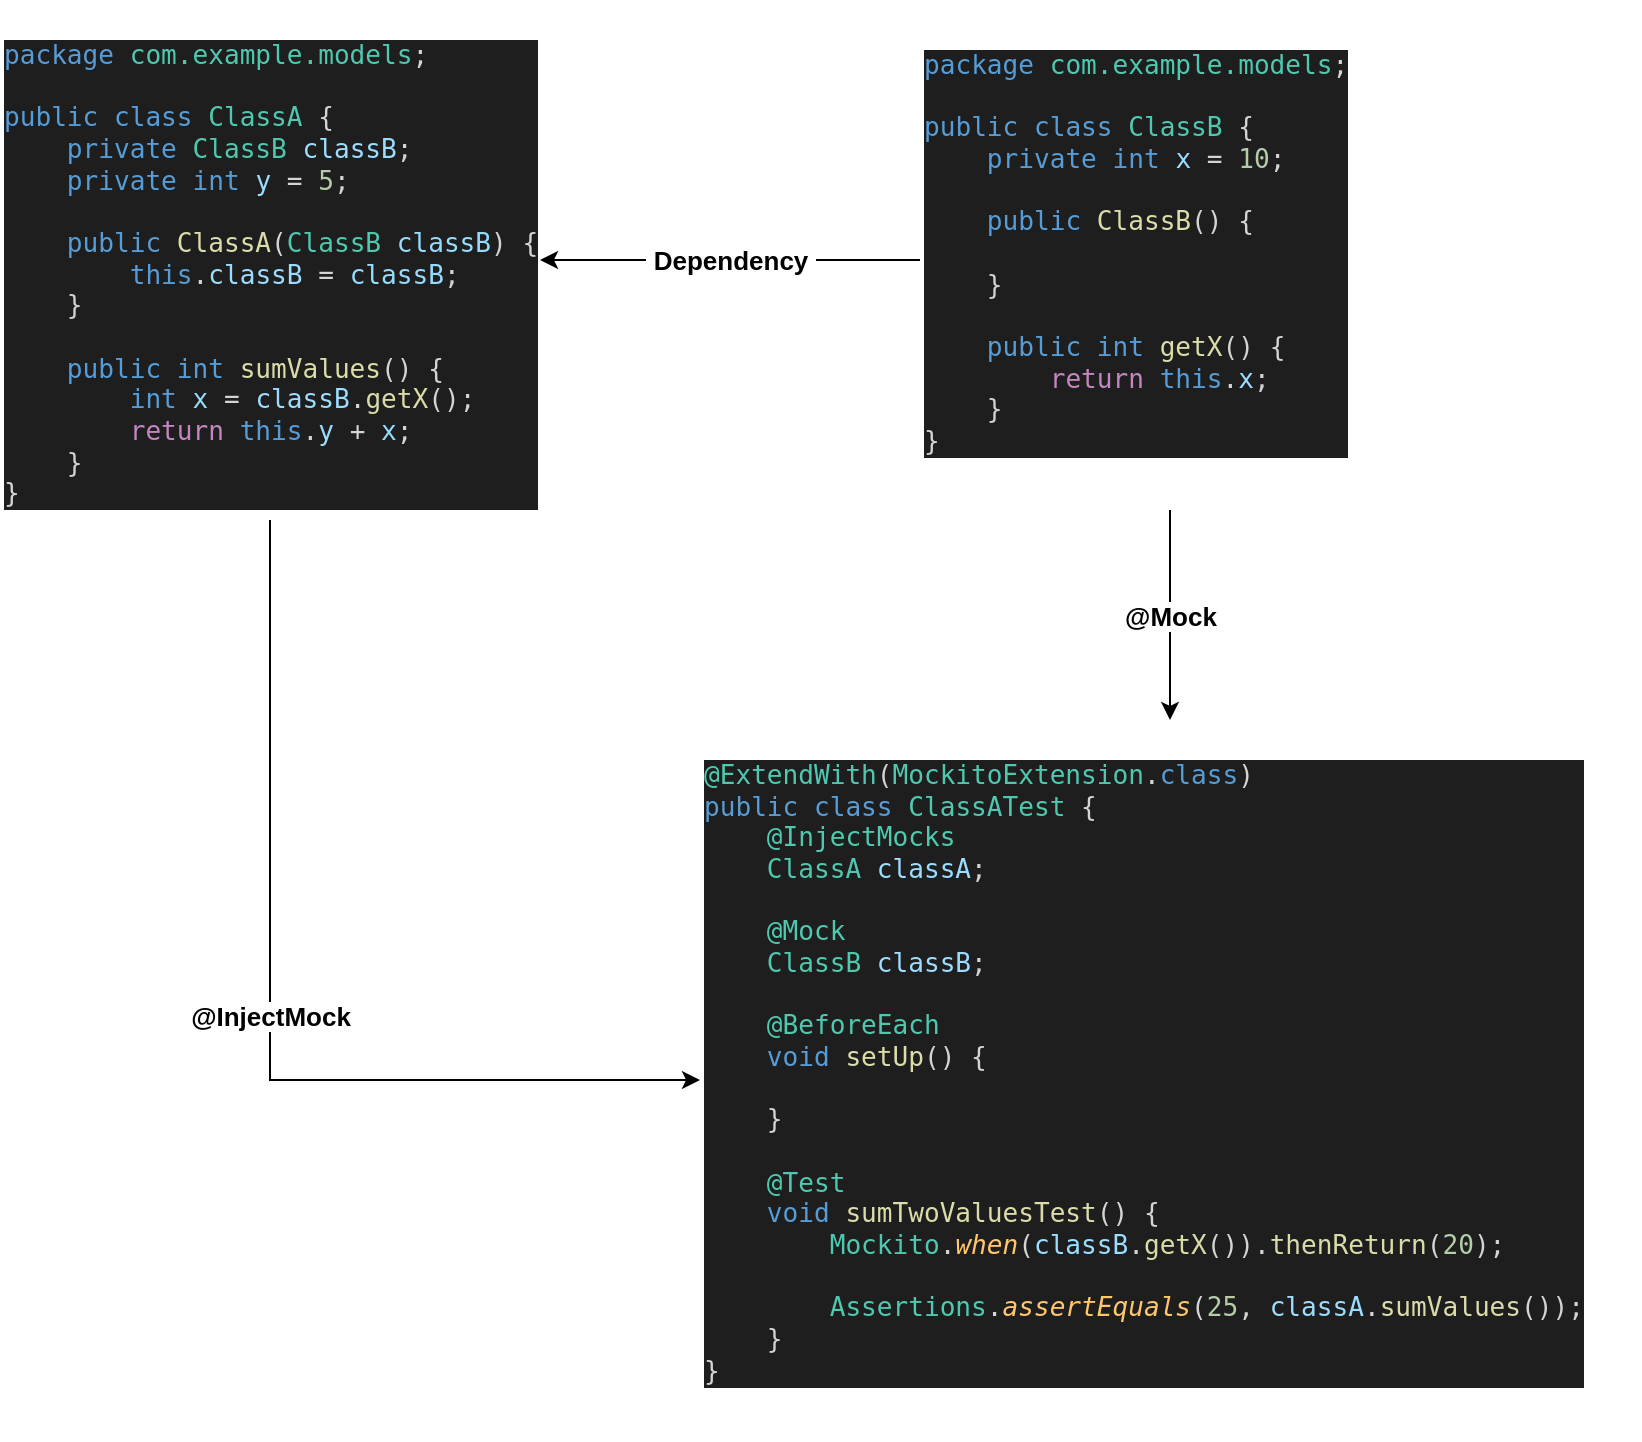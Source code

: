 <mxfile version="24.7.8">
  <diagram name="Page-1" id="sA4Qd_rMw4weMCcBGitS">
    <mxGraphModel dx="2082" dy="1187" grid="1" gridSize="10" guides="1" tooltips="1" connect="1" arrows="1" fold="1" page="1" pageScale="1" pageWidth="850" pageHeight="1100" math="0" shadow="0">
      <root>
        <mxCell id="0" />
        <mxCell id="1" parent="0" />
        <mxCell id="kbqDJfVuW1tMjwY6HwHi-7" value="@InjectMock" style="edgeStyle=orthogonalEdgeStyle;rounded=0;orthogonalLoop=1;jettySize=auto;html=1;entryX=0;entryY=0.5;entryDx=0;entryDy=0;fontStyle=1;fontSize=13;" edge="1" parent="1" source="kbqDJfVuW1tMjwY6HwHi-3" target="kbqDJfVuW1tMjwY6HwHi-5">
          <mxGeometry relative="1" as="geometry">
            <Array as="points">
              <mxPoint x="-125" y="810" />
            </Array>
          </mxGeometry>
        </mxCell>
        <UserObject label="&lt;div style=&quot;background-color:#1e1e1e;color:#d4d4d4&quot;&gt;&lt;pre style=&quot;font-family:&#39;JetBrains Mono&#39;,monospace;font-size:9.8pt;&quot;&gt;&lt;span style=&quot;color:#569cd6;&quot;&gt;package &lt;/span&gt;&lt;span style=&quot;color:#4ec9b0;&quot;&gt;com.example.models&lt;/span&gt;;&lt;br&gt;&lt;br&gt;&lt;span style=&quot;color:#569cd6;&quot;&gt;public class &lt;/span&gt;&lt;span style=&quot;color:#4ec9b0;&quot;&gt;ClassA &lt;/span&gt;{&lt;br&gt;    &lt;span style=&quot;color:#569cd6;&quot;&gt;private &lt;/span&gt;&lt;span style=&quot;color:#4ec9b0;&quot;&gt;ClassB &lt;/span&gt;&lt;span style=&quot;color:#9cdcfe;&quot;&gt;classB&lt;/span&gt;;&lt;br&gt;    &lt;span style=&quot;color:#569cd6;&quot;&gt;private int &lt;/span&gt;&lt;span style=&quot;color:#9cdcfe;&quot;&gt;y &lt;/span&gt;= &lt;span style=&quot;color:#b4cda8;&quot;&gt;5&lt;/span&gt;;&lt;br&gt;&lt;br&gt;    &lt;span style=&quot;color:#569cd6;&quot;&gt;public &lt;/span&gt;&lt;span style=&quot;color:#dcdcaa;&quot;&gt;ClassA&lt;/span&gt;(&lt;span style=&quot;color:#4ec9b0;&quot;&gt;ClassB &lt;/span&gt;&lt;span style=&quot;color:#94dbfd;&quot;&gt;classB&lt;/span&gt;) {&lt;br&gt;        &lt;span style=&quot;color:#569cd6;&quot;&gt;this&lt;/span&gt;.&lt;span style=&quot;color:#9cdcfe;&quot;&gt;classB &lt;/span&gt;= &lt;span style=&quot;color:#94dbfd;&quot;&gt;classB&lt;/span&gt;;&lt;br&gt;    }&lt;br&gt;&lt;br&gt;    &lt;span style=&quot;color:#569cd6;&quot;&gt;public int &lt;/span&gt;&lt;span style=&quot;color:#dcdcaa;&quot;&gt;sumValues&lt;/span&gt;() {&lt;br&gt;        &lt;span style=&quot;color:#569cd6;&quot;&gt;int &lt;/span&gt;&lt;span style=&quot;color:#94dbfd;&quot;&gt;x &lt;/span&gt;= &lt;span style=&quot;color:#9cdcfe;&quot;&gt;classB&lt;/span&gt;.&lt;span style=&quot;color:#dbdbaa;&quot;&gt;getX&lt;/span&gt;();&lt;br&gt;        &lt;span style=&quot;color:#c586c0;&quot;&gt;return &lt;/span&gt;&lt;span style=&quot;color:#569cd6;&quot;&gt;this&lt;/span&gt;.&lt;span style=&quot;color:#9cdcfe;&quot;&gt;y &lt;/span&gt;+ &lt;span style=&quot;color:#94dbfd;&quot;&gt;x&lt;/span&gt;;&lt;br&gt;    }&lt;br&gt;}&lt;br&gt;&lt;/pre&gt;&lt;/div&gt;" link="&lt;div style=&quot;background-color:#1e1e1e;color:#d4d4d4&quot;&gt;&lt;pre style=&quot;font-family:&#39;JetBrains Mono&#39;,monospace;font-size:9.8pt;&quot;&gt;&lt;span style=&quot;color:#569cd6;&quot;&gt;package &lt;/span&gt;&lt;span style=&quot;color:#4ec9b0;&quot;&gt;com.example.models&lt;/span&gt;;&lt;br&gt;&lt;br&gt;&lt;span style=&quot;color:#569cd6;&quot;&gt;public class &lt;/span&gt;&lt;span style=&quot;color:#4ec9b0;&quot;&gt;ClassA &lt;/span&gt;{&lt;br&gt;    &lt;span style=&quot;color:#569cd6;&quot;&gt;private &lt;/span&gt;&lt;span style=&quot;color:#4ec9b0;&quot;&gt;ClassB &lt;/span&gt;&lt;span style=&quot;color:#9cdcfe;&quot;&gt;classB&lt;/span&gt;;&lt;br&gt;    &lt;span style=&quot;color:#569cd6;&quot;&gt;private int &lt;/span&gt;&lt;span style=&quot;color:#9cdcfe;&quot;&gt;y &lt;/span&gt;= &lt;span style=&quot;color:#b4cda8;&quot;&gt;5&lt;/span&gt;;&lt;br&gt;&lt;br&gt;    &lt;span style=&quot;color:#569cd6;&quot;&gt;public &lt;/span&gt;&lt;span style=&quot;color:#dcdcaa;&quot;&gt;ClassA&lt;/span&gt;(&lt;span style=&quot;color:#4ec9b0;&quot;&gt;ClassB &lt;/span&gt;&lt;span style=&quot;color:#94dbfd;&quot;&gt;classB&lt;/span&gt;) {&lt;br&gt;        &lt;span style=&quot;color:#569cd6;&quot;&gt;this&lt;/span&gt;.&lt;span style=&quot;color:#9cdcfe;&quot;&gt;classB &lt;/span&gt;= &lt;span style=&quot;color:#94dbfd;&quot;&gt;classB&lt;/span&gt;;&lt;br&gt;    }&lt;br&gt;&lt;br&gt;    &lt;span style=&quot;color:#569cd6;&quot;&gt;public int &lt;/span&gt;&lt;span style=&quot;color:#dcdcaa;&quot;&gt;sumValues&lt;/span&gt;() {&lt;br&gt;        &lt;span style=&quot;color:#569cd6;&quot;&gt;int &lt;/span&gt;&lt;span style=&quot;color:#94dbfd;&quot;&gt;x &lt;/span&gt;= &lt;span style=&quot;color:#9cdcfe;&quot;&gt;classB&lt;/span&gt;.&lt;span style=&quot;color:#dbdbaa;&quot;&gt;getX&lt;/span&gt;();&lt;br&gt;        &lt;span style=&quot;color:#c586c0;&quot;&gt;return &lt;/span&gt;&lt;span style=&quot;color:#569cd6;&quot;&gt;this&lt;/span&gt;.&lt;span style=&quot;color:#9cdcfe;&quot;&gt;y &lt;/span&gt;+ &lt;span style=&quot;color:#94dbfd;&quot;&gt;x&lt;/span&gt;;&lt;br&gt;    }&lt;br&gt;}&lt;br&gt;&lt;/pre&gt;&lt;/div&gt;" id="kbqDJfVuW1tMjwY6HwHi-3">
          <mxCell style="text;whiteSpace=wrap;html=1;" vertex="1" parent="1">
            <mxGeometry x="-260" y="270" width="270" height="260" as="geometry" />
          </mxCell>
        </UserObject>
        <mxCell id="kbqDJfVuW1tMjwY6HwHi-6" value="&amp;nbsp;Dependency&amp;nbsp;" style="edgeStyle=orthogonalEdgeStyle;rounded=0;orthogonalLoop=1;jettySize=auto;html=1;fontStyle=1;fontSize=13;" edge="1" parent="1" source="kbqDJfVuW1tMjwY6HwHi-4" target="kbqDJfVuW1tMjwY6HwHi-3">
          <mxGeometry relative="1" as="geometry" />
        </mxCell>
        <mxCell id="kbqDJfVuW1tMjwY6HwHi-8" value="@Mock" style="edgeStyle=orthogonalEdgeStyle;rounded=0;orthogonalLoop=1;jettySize=auto;html=1;fontStyle=1;fontSize=13;" edge="1" parent="1" source="kbqDJfVuW1tMjwY6HwHi-4" target="kbqDJfVuW1tMjwY6HwHi-5">
          <mxGeometry relative="1" as="geometry" />
        </mxCell>
        <UserObject label="&lt;div style=&quot;background-color:#1e1e1e;color:#d4d4d4&quot;&gt;&lt;pre style=&quot;font-family:&#39;JetBrains Mono&#39;,monospace;font-size:9.8pt;&quot;&gt;&lt;span style=&quot;color:#569cd6;&quot;&gt;package &lt;/span&gt;&lt;span style=&quot;color:#4ec9b0;&quot;&gt;com.example.models&lt;/span&gt;;&lt;br&gt;&lt;br&gt;&lt;span style=&quot;color:#569cd6;&quot;&gt;public class &lt;/span&gt;&lt;span style=&quot;color:#4ec9b0;&quot;&gt;ClassB &lt;/span&gt;{&lt;br&gt;    &lt;span style=&quot;color:#569cd6;&quot;&gt;private int &lt;/span&gt;&lt;span style=&quot;color:#9cdcfe;&quot;&gt;x &lt;/span&gt;= &lt;span style=&quot;color:#b4cda8;&quot;&gt;10&lt;/span&gt;;&lt;br&gt;&lt;br&gt;    &lt;span style=&quot;color:#569cd6;&quot;&gt;public &lt;/span&gt;&lt;span style=&quot;color:#dcdcaa;&quot;&gt;ClassB&lt;/span&gt;() {&lt;br&gt;&lt;br&gt;    }&lt;br&gt;&lt;br&gt;    &lt;span style=&quot;color:#569cd6;&quot;&gt;public int &lt;/span&gt;&lt;span style=&quot;color:#dcdcaa;&quot;&gt;getX&lt;/span&gt;() {&lt;br&gt;        &lt;span style=&quot;color:#c586c0;&quot;&gt;return &lt;/span&gt;&lt;span style=&quot;color:#569cd6;&quot;&gt;this&lt;/span&gt;.&lt;span style=&quot;color:#9cdcfe;&quot;&gt;x&lt;/span&gt;;&lt;br&gt;    }&lt;br&gt;}&lt;br&gt;&lt;/pre&gt;&lt;/div&gt;" link="&lt;div style=&quot;background-color:#1e1e1e;color:#d4d4d4&quot;&gt;&lt;pre style=&quot;font-family:&#39;JetBrains Mono&#39;,monospace;font-size:9.8pt;&quot;&gt;&lt;span style=&quot;color:#569cd6;&quot;&gt;package &lt;/span&gt;&lt;span style=&quot;color:#4ec9b0;&quot;&gt;com.example.models&lt;/span&gt;;&lt;br&gt;&lt;br&gt;&lt;span style=&quot;color:#569cd6;&quot;&gt;public class &lt;/span&gt;&lt;span style=&quot;color:#4ec9b0;&quot;&gt;ClassB &lt;/span&gt;{&lt;br&gt;    &lt;span style=&quot;color:#569cd6;&quot;&gt;private int &lt;/span&gt;&lt;span style=&quot;color:#9cdcfe;&quot;&gt;x &lt;/span&gt;= &lt;span style=&quot;color:#b4cda8;&quot;&gt;10&lt;/span&gt;;&lt;br&gt;&lt;br&gt;    &lt;span style=&quot;color:#569cd6;&quot;&gt;public &lt;/span&gt;&lt;span style=&quot;color:#dcdcaa;&quot;&gt;ClassB&lt;/span&gt;() {&lt;br&gt;&lt;br&gt;    }&lt;br&gt;&lt;br&gt;    &lt;span style=&quot;color:#569cd6;&quot;&gt;public int &lt;/span&gt;&lt;span style=&quot;color:#dcdcaa;&quot;&gt;getX&lt;/span&gt;() {&lt;br&gt;        &lt;span style=&quot;color:#c586c0;&quot;&gt;return &lt;/span&gt;&lt;span style=&quot;color:#569cd6;&quot;&gt;this&lt;/span&gt;.&lt;span style=&quot;color:#9cdcfe;&quot;&gt;x&lt;/span&gt;;&lt;br&gt;    }&lt;br&gt;}&lt;br&gt;&lt;/pre&gt;&lt;/div&gt;" id="kbqDJfVuW1tMjwY6HwHi-4">
          <mxCell style="text;whiteSpace=wrap;html=1;" vertex="1" parent="1">
            <mxGeometry x="200" y="275" width="250" height="250" as="geometry" />
          </mxCell>
        </UserObject>
        <mxCell id="kbqDJfVuW1tMjwY6HwHi-5" value="&lt;div style=&quot;background-color:#1e1e1e;color:#d4d4d4&quot;&gt;&lt;pre style=&quot;font-family:&#39;JetBrains Mono&#39;,monospace;font-size:9.8pt;&quot;&gt;&lt;span style=&quot;color:#4ec9b0;&quot;&gt;@ExtendWith&lt;/span&gt;(&lt;span style=&quot;color:#4ec9b0;&quot;&gt;MockitoExtension&lt;/span&gt;.&lt;span style=&quot;color:#569cd6;&quot;&gt;class&lt;/span&gt;)&lt;br&gt;&lt;span style=&quot;color:#569cd6;&quot;&gt;public class &lt;/span&gt;&lt;span style=&quot;color:#4ec9b0;&quot;&gt;ClassATest &lt;/span&gt;{&lt;br&gt;    &lt;span style=&quot;color:#4ec9b0;&quot;&gt;@InjectMocks&lt;br&gt;&lt;/span&gt;&lt;span style=&quot;color:#4ec9b0;&quot;&gt;    ClassA &lt;/span&gt;&lt;span style=&quot;color:#9cdcfe;&quot;&gt;classA&lt;/span&gt;;&lt;br&gt;&lt;br&gt;    &lt;span style=&quot;color:#4ec9b0;&quot;&gt;@Mock&lt;br&gt;&lt;/span&gt;&lt;span style=&quot;color:#4ec9b0;&quot;&gt;    ClassB &lt;/span&gt;&lt;span style=&quot;color:#9cdcfe;&quot;&gt;classB&lt;/span&gt;;&lt;br&gt;&lt;br&gt;    &lt;span style=&quot;color:#4ec9b0;&quot;&gt;@BeforeEach&lt;br&gt;&lt;/span&gt;&lt;span style=&quot;color:#4ec9b0;&quot;&gt;    &lt;/span&gt;&lt;span style=&quot;color:#569cd6;&quot;&gt;void &lt;/span&gt;&lt;span style=&quot;color:#dcdcaa;&quot;&gt;setUp&lt;/span&gt;() {&lt;br&gt;&lt;br&gt;    }&lt;br&gt;&lt;br&gt;    &lt;span style=&quot;color:#4ec9b0;&quot;&gt;@Test&lt;br&gt;&lt;/span&gt;&lt;span style=&quot;color:#4ec9b0;&quot;&gt;    &lt;/span&gt;&lt;span style=&quot;color:#569cd6;&quot;&gt;void &lt;/span&gt;&lt;span style=&quot;color:#dcdcaa;&quot;&gt;sumTwoValuesTest&lt;/span&gt;() {&lt;br&gt;        &lt;span style=&quot;color:#4ec9b0;&quot;&gt;Mockito&lt;/span&gt;.&lt;span style=&quot;color:#ffc66d;font-style:italic;&quot;&gt;when&lt;/span&gt;(&lt;span style=&quot;color:#9cdcfe;&quot;&gt;classB&lt;/span&gt;.&lt;span style=&quot;color:#dbdbaa;&quot;&gt;getX&lt;/span&gt;()).&lt;span style=&quot;color:#dbdbaa;&quot;&gt;thenReturn&lt;/span&gt;(&lt;span style=&quot;color:#b4cda8;&quot;&gt;20&lt;/span&gt;);&lt;br&gt;&lt;br&gt;        &lt;span style=&quot;color:#4ec9b0;&quot;&gt;Assertions&lt;/span&gt;.&lt;span style=&quot;color:#ffc66d;font-style:italic;&quot;&gt;assertEquals&lt;/span&gt;(&lt;span style=&quot;color:#b4cda8;&quot;&gt;25&lt;/span&gt;, &lt;span style=&quot;color:#9cdcfe;&quot;&gt;classA&lt;/span&gt;.&lt;span style=&quot;color:#dbdbaa;&quot;&gt;sumValues&lt;/span&gt;());&lt;br&gt;    }&lt;br&gt;}&lt;/pre&gt;&lt;/div&gt;" style="text;whiteSpace=wrap;html=1;" vertex="1" parent="1">
          <mxGeometry x="90" y="630" width="470" height="360" as="geometry" />
        </mxCell>
      </root>
    </mxGraphModel>
  </diagram>
</mxfile>
